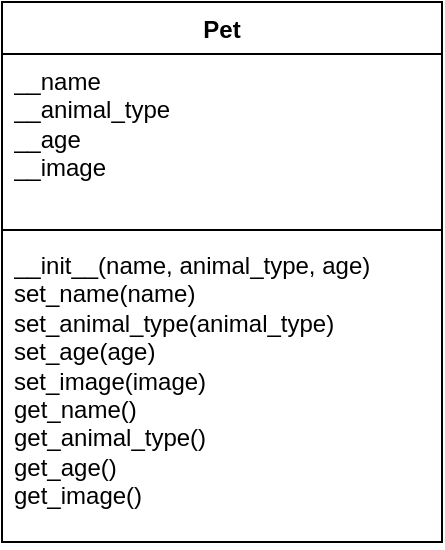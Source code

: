 <mxfile version="22.0.8" type="device">
  <diagram name="Page-1" id="D0TiLPmuBx9UaAavajTB">
    <mxGraphModel dx="1050" dy="581" grid="1" gridSize="10" guides="1" tooltips="1" connect="1" arrows="1" fold="1" page="1" pageScale="1" pageWidth="850" pageHeight="1100" math="0" shadow="0">
      <root>
        <mxCell id="0" />
        <mxCell id="1" parent="0" />
        <mxCell id="A6XOgBezAlWjBPP-sTF6-5" value="Pet" style="swimlane;fontStyle=1;align=center;verticalAlign=top;childLayout=stackLayout;horizontal=1;startSize=26;horizontalStack=0;resizeParent=1;resizeParentMax=0;resizeLast=0;collapsible=1;marginBottom=0;whiteSpace=wrap;html=1;" parent="1" vertex="1">
          <mxGeometry x="340" y="260" width="220" height="270" as="geometry" />
        </mxCell>
        <mxCell id="A6XOgBezAlWjBPP-sTF6-6" value="__name&lt;br&gt;__animal_type&lt;br&gt;__age&lt;br&gt;__image" style="text;strokeColor=none;fillColor=none;align=left;verticalAlign=top;spacingLeft=4;spacingRight=4;overflow=hidden;rotatable=0;points=[[0,0.5],[1,0.5]];portConstraint=eastwest;whiteSpace=wrap;html=1;" parent="A6XOgBezAlWjBPP-sTF6-5" vertex="1">
          <mxGeometry y="26" width="220" height="84" as="geometry" />
        </mxCell>
        <mxCell id="A6XOgBezAlWjBPP-sTF6-7" value="" style="line;strokeWidth=1;fillColor=none;align=left;verticalAlign=middle;spacingTop=-1;spacingLeft=3;spacingRight=3;rotatable=0;labelPosition=right;points=[];portConstraint=eastwest;strokeColor=inherit;" parent="A6XOgBezAlWjBPP-sTF6-5" vertex="1">
          <mxGeometry y="110" width="220" height="8" as="geometry" />
        </mxCell>
        <mxCell id="A6XOgBezAlWjBPP-sTF6-8" value="__init__(name, animal_type, age)&lt;br&gt;set_name(name)&lt;br&gt;set_animal_type(animal_type)&lt;br&gt;set_age(age)&lt;br&gt;set_image(image)&lt;br&gt;get_name()&lt;br&gt;get_animal_type()&lt;br&gt;get_age()&lt;br&gt;get_image()" style="text;strokeColor=none;fillColor=none;align=left;verticalAlign=top;spacingLeft=4;spacingRight=4;overflow=hidden;rotatable=0;points=[[0,0.5],[1,0.5]];portConstraint=eastwest;whiteSpace=wrap;html=1;" parent="A6XOgBezAlWjBPP-sTF6-5" vertex="1">
          <mxGeometry y="118" width="220" height="152" as="geometry" />
        </mxCell>
      </root>
    </mxGraphModel>
  </diagram>
</mxfile>

